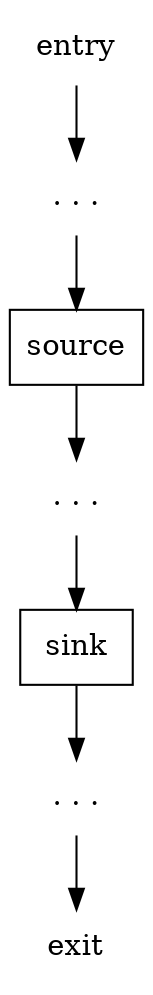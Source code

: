 digraph name {
	graph[margin=0.01]
	node [shape="box"]

	entry[shape="none"]
	exit[shape="none"]

	
	source
	sink
	
	entrydots[label=". . .", shape="none"]
	sourcedots[label=". . .", shape="none"]
	sinkdots[label=". . .", shape="none"]

	
	entry-> entrydots;
	entrydots -> source;
	source -> sourcedots;
	sourcedots -> sink
	sink -> sinkdots;
	sinkdots -> exit;
	}